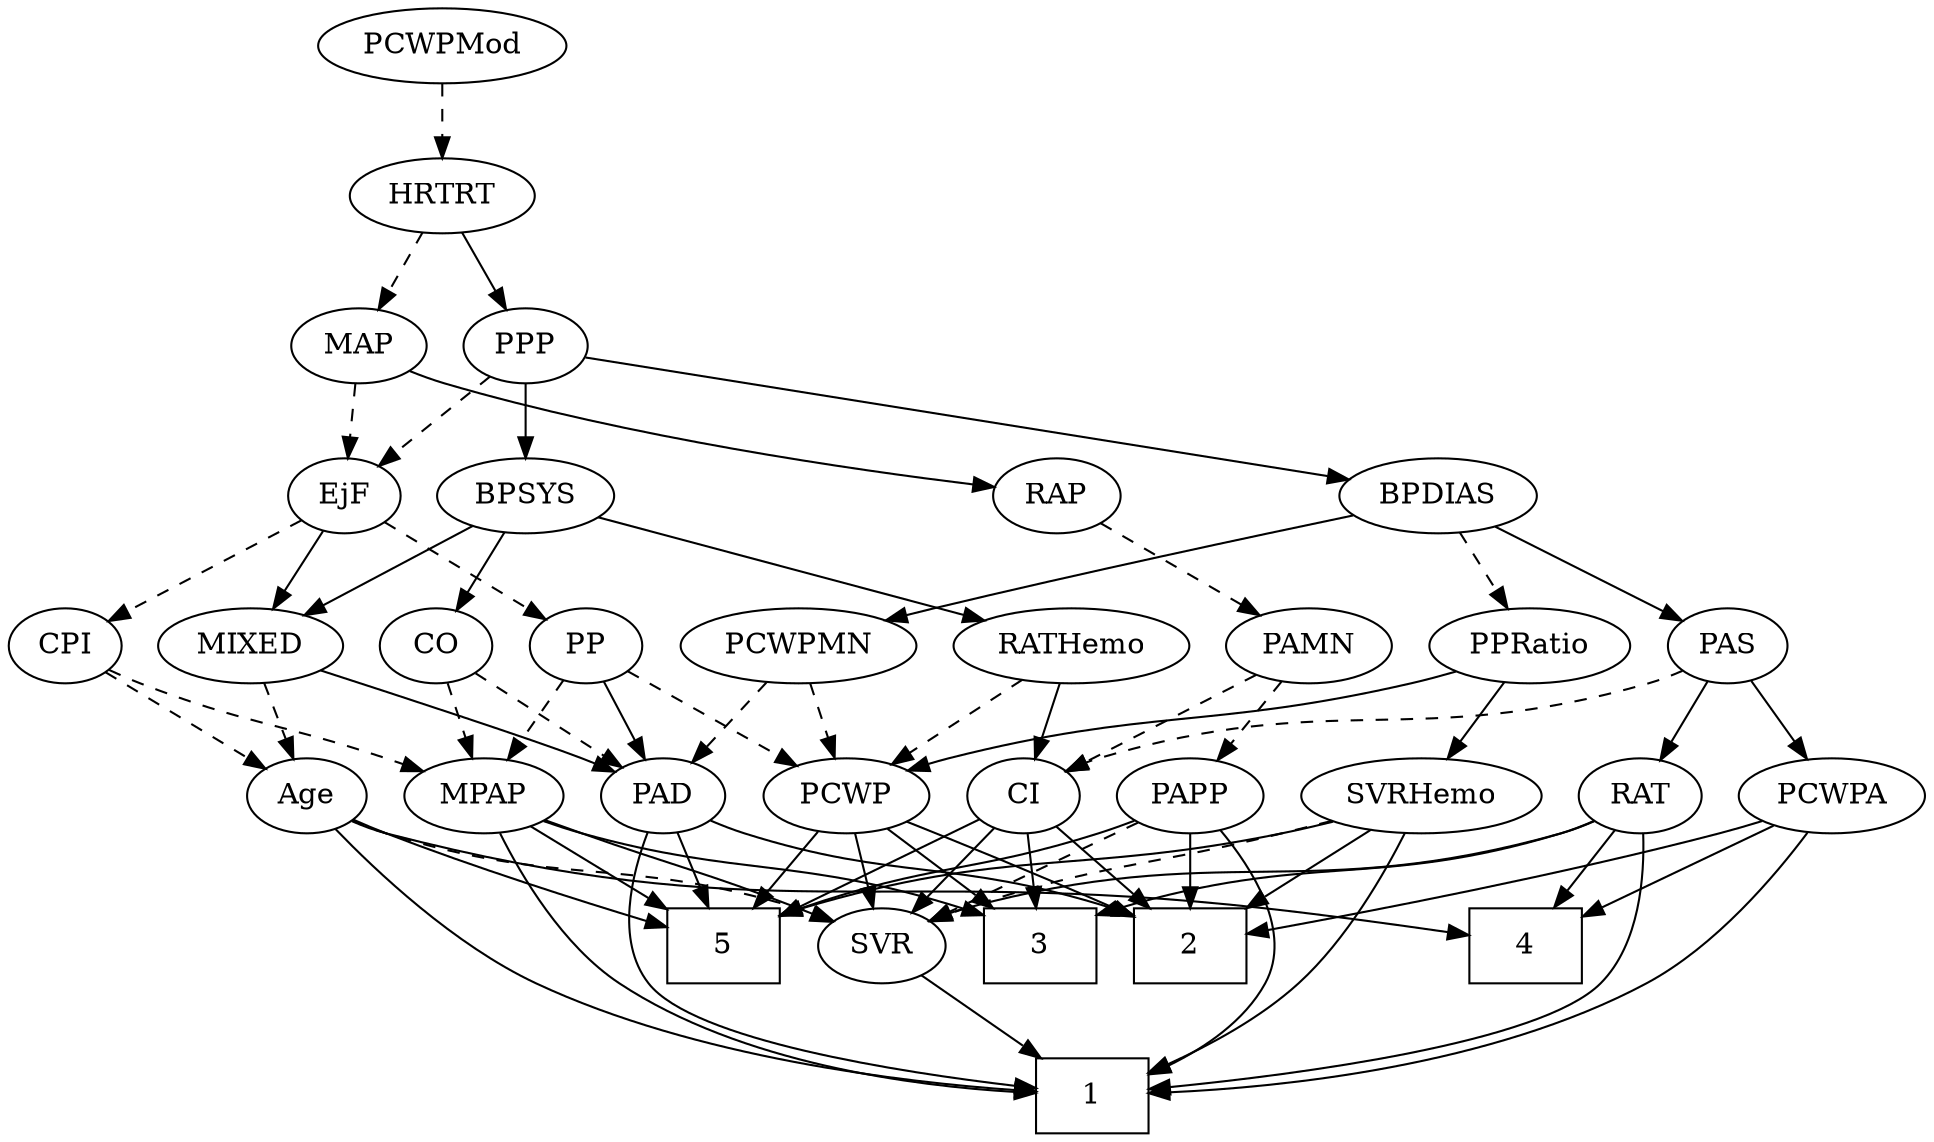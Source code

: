 strict digraph {
	graph [bb="0,0,862.6,540"];
	node [label="\N"];
	1	[height=0.5,
		pos="491,18",
		shape=box,
		width=0.75];
	2	[height=0.5,
		pos="536,90",
		shape=box,
		width=0.75];
	3	[height=0.5,
		pos="464,90",
		shape=box,
		width=0.75];
	4	[height=0.5,
		pos="684,90",
		shape=box,
		width=0.75];
	5	[height=0.5,
		pos="318,90",
		shape=box,
		width=0.75];
	Age	[height=0.5,
		pos="138,162",
		width=0.75];
	Age -> 1	[pos="e,463.9,20.061 150.33,145.74 167.53,125.56 200.72,90.385 237,72 308.09,35.979 402.23,24.433 453.61,20.736",
		style=solid];
	Age -> 4	[pos="e,656.9,95.582 158.47,149.83 163.42,147.55 168.8,145.42 174,144 345.38,97.363 395.68,129.34 572,108 597,104.97 625.01,100.72 646.77,\
97.228",
		style=solid];
	Age -> 5	[pos="e,290.92,100.16 159.18,150.62 164.01,148.35 169.16,146.03 174,144 209.93,128.94 251.81,113.79 281.11,103.57",
		style=solid];
	SVR	[height=0.5,
		pos="391,90",
		width=0.77632];
	Age -> SVR	[pos="e,369.82,101.76 158.59,150.23 163.54,147.93 168.88,145.69 174,144 251.46,118.39 276.41,133.2 354,108 356.13,107.31 358.3,106.53 \
360.47,105.69",
		style=dashed];
	EjF	[height=0.5,
		pos="153,306",
		width=0.75];
	MIXED	[height=0.5,
		pos="112,234",
		width=1.1193];
	EjF -> MIXED	[pos="e,121.74,251.63 143.49,288.76 138.54,280.32 132.38,269.8 126.83,260.31",
		style=solid];
	CPI	[height=0.5,
		pos="27,234",
		width=0.75];
	EjF -> CPI	[pos="e,47.194,246.22 132.76,293.75 112,282.22 79.516,264.18 56.025,251.12",
		style=dashed];
	PP	[height=0.5,
		pos="269,234",
		width=0.75];
	EjF -> PP	[pos="e,249.52,246.75 172.42,293.28 191.15,281.98 219.72,264.74 240.93,251.94",
		style=dashed];
	RAP	[height=0.5,
		pos="472,306",
		width=0.77632];
	PAMN	[height=0.5,
		pos="585,234",
		width=1.011];
	RAP -> PAMN	[pos="e,563.13,248.55 491.43,292.97 508.8,282.21 534.54,266.26 554.62,253.82",
		style=dashed];
	MIXED -> Age	[pos="e,131.76,179.79 118.29,216.05 121.26,208.06 124.88,198.33 128.19,189.4",
		style=dashed];
	PAD	[height=0.5,
		pos="300,162",
		width=0.79437];
	MIXED -> PAD	[pos="e,277.62,173.37 142.79,222.27 183.29,208.14 250.65,184.53 262,180 264.07,179.17 266.2,178.3 268.33,177.4",
		style=solid];
	MPAP	[height=0.5,
		pos="218,162",
		width=0.97491];
	MPAP -> 1	[pos="e,463.68,18.908 223.27,144.11 230.48,123.82 245.43,90.243 270,72 324.78,31.326 406.39,21.418 453.59,19.271",
		style=solid];
	MPAP -> 3	[pos="e,436.75,104.65 244.76,149.9 250.4,147.78 256.35,145.69 262,144 331.35,123.22 354.61,131.51 427.16,107.87",
		style=solid];
	MPAP -> 5	[pos="e,293.55,108.11 238.24,146.83 251.72,137.4 269.74,124.78 285.24,113.93",
		style=solid];
	MPAP -> SVR	[pos="e,369.18,101.28 245.29,150.46 281.92,136.31 343.62,112.4 354,108 355.85,107.21 357.76,106.39 359.67,105.55",
		style=solid];
	BPSYS	[height=0.5,
		pos="236,306",
		width=1.0471];
	BPSYS -> MIXED	[pos="e,136.06,248.58 212.68,291.83 193.52,281.02 166.17,265.58 144.81,253.52",
		style=solid];
	CO	[height=0.5,
		pos="197,234",
		width=0.75];
	BPSYS -> CO	[pos="e,206.18,251.47 226.76,288.41 222.09,280.04 216.34,269.71 211.13,260.37",
		style=solid];
	RATHemo	[height=0.5,
		pos="481,234",
		width=1.3721];
	BPSYS -> RATHemo	[pos="e,443.89,245.93 267.79,296.08 305.02,285.62 368.53,267.7 423,252 426.59,250.97 430.3,249.89 434.03,248.81",
		style=solid];
	PAD -> 1	[pos="e,463.69,21.823 289.89,145.12 279.04,125.84 265.45,93.275 282,72 302.89,45.147 399.5,29.706 453.76,23.01",
		style=solid];
	PAD -> 2	[pos="e,508.74,104.64 321.8,150.34 327.03,148.04 332.65,145.77 338,144 405.01,121.82 428.23,131.01 498.93,107.95",
		style=solid];
	PAD -> 5	[pos="e,313.56,108.28 304.36,144.05 306.36,136.26 308.79,126.82 311.04,118.08",
		style=solid];
	CO -> MPAP	[pos="e,212.82,180.28 202.08,216.05 204.42,208.26 207.25,198.82 209.88,190.08",
		style=dashed];
	CO -> PAD	[pos="e,281.05,175.88 215.41,220.49 231.33,209.67 254.55,193.89 272.64,181.6",
		style=dashed];
	PAS	[height=0.5,
		pos="764,234",
		width=0.75];
	RAT	[height=0.5,
		pos="734,162",
		width=0.75827];
	PAS -> RAT	[pos="e,741.06,179.47 756.89,216.41 753.34,208.13 748.97,197.92 745,188.66",
		style=solid];
	PCWPA	[height=0.5,
		pos="821,162",
		width=1.1555];
	PAS -> PCWPA	[pos="e,807.86,179.13 776.37,217.81 783.71,208.8 793.17,197.18 801.49,186.95",
		style=solid];
	CI	[height=0.5,
		pos="462,162",
		width=0.75];
	PAS -> CI	[pos="e,482.54,173.93 743.46,222.07 738.51,219.78 733.15,217.58 728,216 629.1,185.6 596.9,210.4 498,180 496.07,179.41 494.11,178.73 492.15,\
177.99",
		style=dashed];
	PAMN -> CI	[pos="e,481.78,174.26 561.86,219.83 541.65,208.33 512.22,191.58 490.55,179.25",
		style=dashed];
	PAPP	[height=0.5,
		pos="539,162",
		width=0.88464];
	PAMN -> PAPP	[pos="e,549.61,179.15 574.33,216.76 568.64,208.11 561.52,197.27 555.17,187.6",
		style=dashed];
	PCWP	[height=0.5,
		pos="382,162",
		width=0.97491];
	RATHemo -> PCWP	[pos="e,401.89,177.07 459.03,217.46 444.61,207.27 425.62,193.84 410.1,182.87",
		style=dashed];
	RATHemo -> CI	[pos="e,466.56,179.79 476.4,216.05 474.25,208.14 471.65,198.54 469.24,189.69",
		style=solid];
	CPI -> Age	[pos="e,118.8,175.11 46.082,220.97 63.713,209.85 90.123,193.19 110.12,180.58",
		style=dashed];
	CPI -> MPAP	[pos="e,191.1,173.66 48.123,222.48 52.96,220.22 58.117,217.94 63,216 111.21,196.89 125.13,197.35 174,180 176.52,179.11 179.11,178.16 181.71,\
177.2",
		style=dashed];
	RAT -> 1	[pos="e,518.35,21.546 736.49,143.85 738.34,123.94 738.01,91.347 720,72 694.35,44.445 586.71,29.078 528.59,22.644",
		style=solid];
	RAT -> 3	[pos="e,491.22,104.75 713.43,150.16 708.48,147.87 703.13,145.65 698,144 615.83,117.63 587.18,134.07 500.89,107.8",
		style=solid];
	RAT -> 4	[pos="e,696.47,108.46 722.9,145.46 716.85,136.99 709.2,126.29 702.3,116.61",
		style=solid];
	RAT -> SVR	[pos="e,412.11,102 713.49,149.99 708.53,147.7 703.17,145.53 698,144 581.89,109.75 544.29,141.64 428,108 425.85,107.38 423.66,106.65 421.48,\
105.85",
		style=solid];
	SVR -> 1	[pos="e,466.37,36.242 409.34,76.161 422.85,66.703 441.6,53.578 457.73,42.289",
		style=solid];
	PCWPMod	[height=0.5,
		pos="198,522",
		width=1.4443];
	HRTRT	[height=0.5,
		pos="198,450",
		width=1.1013];
	PCWPMod -> HRTRT	[pos="e,198,468.1 198,503.7 198,495.98 198,486.71 198,478.11",
		style=dashed];
	PCWPA -> 1	[pos="e,518.11,19.359 810.81,144.31 797.42,123.9 771.94,89.872 741,72 673.03,32.743 579.61,22.433 528.37,19.81",
		style=solid];
	PCWPA -> 2	[pos="e,563.24,96.258 789.59,149.99 783.15,147.88 776.38,145.78 770,144 701.18,124.79 619.53,107.53 573.14,98.228",
		style=solid];
	PCWPA -> 4	[pos="e,711.06,104.83 795.23,147.83 774.02,137 743.7,121.51 720.08,109.43",
		style=solid];
	PCWPMN	[height=0.5,
		pos="364,234",
		width=1.3902];
	PCWPMN -> PAD	[pos="e,313.89,178.19 349.16,216.76 340.68,207.5 329.93,195.73 320.64,185.58",
		style=dashed];
	PCWPMN -> PCWP	[pos="e,377.56,180.28 368.36,216.05 370.36,208.26 372.79,198.82 375.04,190.08",
		style=dashed];
	SVRHemo	[height=0.5,
		pos="639,162",
		width=1.3902];
	SVRHemo -> 1	[pos="e,518.25,29.085 632.64,144.1 624.65,124.73 609.37,92.94 588,72 570.8,55.148 547.16,42.084 527.53,33.142",
		style=solid];
	SVRHemo -> 2	[pos="e,561.2,108.13 616.65,145.81 602.87,136.45 584.94,124.26 569.49,113.76",
		style=solid];
	SVRHemo -> 5	[pos="e,345.2,104.82 602.36,149.69 594.99,147.63 587.28,145.62 580,144 483.83,122.57 453.1,137.04 354.91,107.79",
		style=solid];
	SVRHemo -> SVR	[pos="e,412.62,101.8 601.62,149.94 594.46,147.9 587.01,145.84 580,144 512.85,126.38 493.64,130.6 428,108 426.1,107.34 424.16,106.62 422.21,\
105.86",
		style=dashed];
	BPDIAS	[height=0.5,
		pos="639,306",
		width=1.1735];
	BPDIAS -> PAS	[pos="e,743.89,246.26 663.7,291.17 684.24,279.67 713.51,263.27 735.14,251.16",
		style=solid];
	BPDIAS -> PCWPMN	[pos="e,401.39,246.02 602.58,296.53 559.55,286.42 485.87,268.76 423,252 419.17,250.98 415.21,249.9 411.23,248.79",
		style=solid];
	PPRatio	[height=0.5,
		pos="679,234",
		width=1.1013];
	BPDIAS -> PPRatio	[pos="e,669.31,251.96 648.48,288.41 653.19,280.16 658.99,270.01 664.27,260.78",
		style=dashed];
	MAP	[height=0.5,
		pos="160,378",
		width=0.84854];
	MAP -> EjF	[pos="e,154.71,324.1 158.27,359.7 157.5,351.98 156.57,342.71 155.71,334.11",
		style=dashed];
	MAP -> RAP	[pos="e,444.51,310.41 183.38,366.1 188.76,363.86 194.52,361.68 200,360 281.94,334.91 381.54,319.07 434.55,311.76",
		style=solid];
	PP -> MPAP	[pos="e,230,179.47 257.68,217.46 251.33,208.74 243.25,197.65 236.04,187.76",
		style=dashed];
	PP -> PAD	[pos="e,292.71,179.47 276.35,216.41 280.01,208.13 284.53,197.92 288.64,188.66",
		style=solid];
	PP -> PCWP	[pos="e,360.42,176.37 288.17,221.13 305.61,210.32 331.65,194.19 351.87,181.66",
		style=dashed];
	PPP	[height=0.5,
		pos="236,378",
		width=0.75];
	PPP -> EjF	[pos="e,169.08,320.56 219.6,363.17 207.36,352.85 190.45,338.58 176.73,327.01",
		style=dashed];
	PPP -> BPSYS	[pos="e,236,324.1 236,359.7 236,351.98 236,342.71 236,334.11",
		style=solid];
	PPP -> BPDIAS	[pos="e,600.59,313.67 261.82,372.51 328.01,361.02 504.56,330.35 590.57,315.41",
		style=solid];
	PPRatio -> SVRHemo	[pos="e,648.69,179.96 669.52,216.41 664.81,208.16 659.01,198.01 653.73,188.78",
		style=solid];
	PPRatio -> PCWP	[pos="e,408.24,174.09 649.43,221.89 643.08,219.75 636.36,217.65 630,216 540.89,192.84 514.69,204.71 426,180 423.35,179.26 420.65,178.43 \
417.94,177.53",
		style=solid];
	PCWP -> 2	[pos="e,508.9,103.87 407.85,149.56 429.92,139.75 462.74,125.08 499.48,108.2",
		style=solid];
	PCWP -> 3	[pos="e,444.04,108.04 399.39,146.15 410.11,137 424.1,125.06 436.32,114.63",
		style=solid];
	PCWP -> 5	[pos="e,333.96,108.46 367.8,145.46 359.89,136.82 349.86,125.85 340.88,116.03",
		style=solid];
	PCWP -> SVR	[pos="e,388.8,108.1 384.22,143.7 385.22,135.98 386.41,126.71 387.51,118.11",
		style=solid];
	CI -> 2	[pos="e,517.91,108.11 476.98,146.83 486.58,137.75 499.31,125.71 510.48,115.14",
		style=solid];
	CI -> 3	[pos="e,463.51,108.1 462.49,143.7 462.71,135.98 462.98,126.71 463.23,118.11",
		style=solid];
	CI -> 5	[pos="e,345.24,104.24 440.75,150.67 418.08,139.65 381.74,121.98 354.47,108.73",
		style=solid];
	CI -> SVR	[pos="e,405.69,105.49 447.29,146.5 437.39,136.73 424.16,123.69 413.01,112.7",
		style=solid];
	PAPP -> 1	[pos="e,518.13,28.682 552.43,145.64 566.62,127.44 585.25,96.498 572,72 562.42,54.289 544.07,41.547 527.25,33.002",
		style=solid];
	PAPP -> 2	[pos="e,536.73,108.1 538.26,143.7 537.93,135.98 537.53,126.71 537.16,118.11",
		style=solid];
	PAPP -> 5	[pos="e,345.28,104.56 514.51,150.15 509.12,147.96 503.41,145.79 498,144 438.3,124.28 418.02,129.61 354.91,107.96",
		style=solid];
	PAPP -> SVR	[pos="e,412.79,101.31 515.22,149.75 489.93,137.79 449.82,118.82 422.05,105.69",
		style=dashed];
	HRTRT -> MAP	[pos="e,168.94,395.47 188.99,432.41 184.45,424.04 178.84,413.71 173.77,404.37",
		style=dashed];
	HRTRT -> PPP	[pos="e,227.06,395.47 207.01,432.41 211.55,424.04 217.16,413.71 222.23,404.37",
		style=solid];
}
